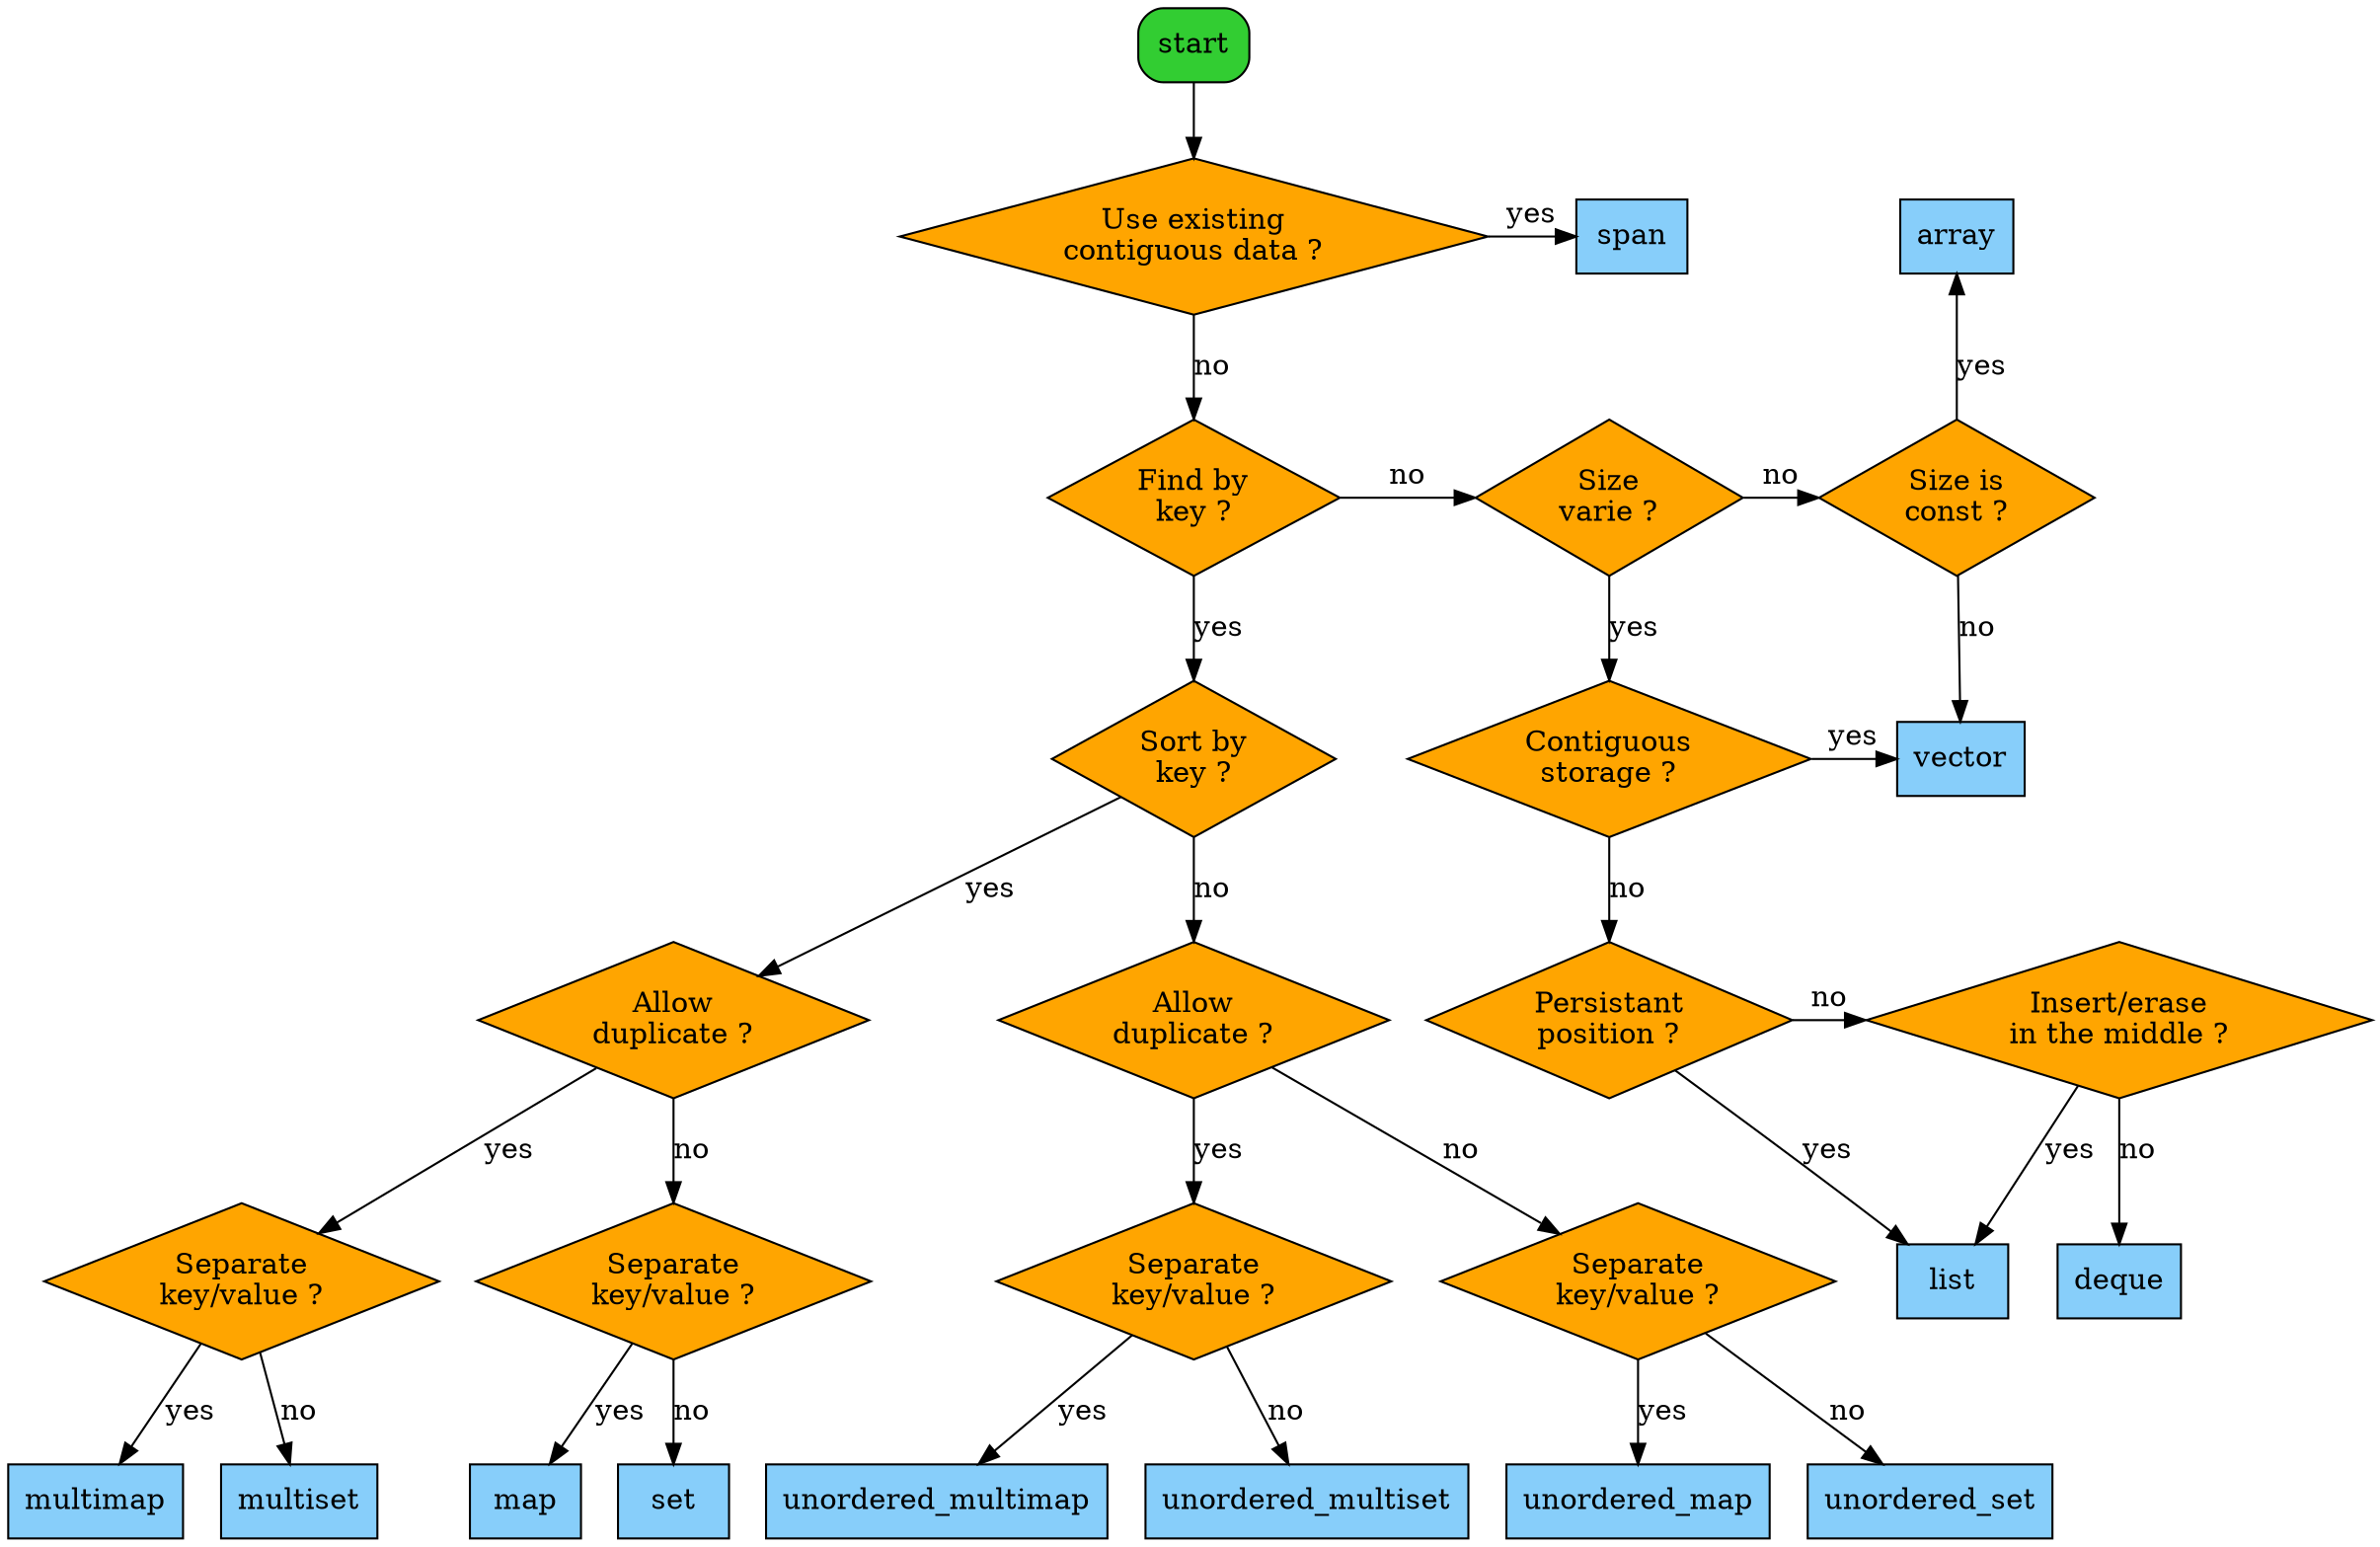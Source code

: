 digraph core {

    start[shape=box, style="rounded,filled", fillcolor=limegreen, group=g1, class=start];
    
    {rank = same; pea; span; array}
    pea[shape=diamond, label="Use existing\ncontiguous data ?", style=filled, fillcolor=orange, group=g1, class=if]
    
    fbk[shape=diamond, label="Find by\nkey ?", style=filled, fillcolor=orange, group=g1, class=if];
    
    sbk[shape=diamond, label="Sort by\nkey ?", style=filled, fillcolor=orange, group=g1, class=if];
    
    {rank = same; cs; vector; sbk;}
    cs[shape=diamond, label="Contiguous\nstorage ?", style=filled, fillcolor=orange, group=g2, class=if];
    
    {rank = same; pp; ieim;}
    pp[shape=diamond, label="Persistant\nposition ?", style=filled, fillcolor=orange, group=g2, class=if];
    
    {rank = same; fbk; sv; sc;}
    sv[shape=diamond, label="Size\nvarie ?", style=filled, fillcolor=orange, group=g2, class=if];
    sc[shape=diamond, label="Size is\nconst ?", style=filled, fillcolor=orange, class=if];
    
    {rank = same; ieim;}
    ieim[shape=diamond, label="Insert/erase\nin the middle ?", style=filled, fillcolor=orange, group=g2, class=if];
    
    //{rank = same; ad1; ad2; ieim;}
    ad1[shape=diamond, label="Allow\nduplicate ?", style=filled, fillcolor=orange, class=if];
    ad2[shape=diamond, label="Allow\nduplicate ?", style=filled, fillcolor=orange, group=g1, class=if];
    skv11[shape=diamond, label="Separate\nkey/value ?", style=filled, fillcolor=orange, class=if];
    skv12[shape=diamond, label="Separate\nkey/value ?", style=filled, fillcolor=orange, class=if];
    skv21[shape=diamond, label="Separate\nkey/value ?", style=filled, fillcolor=orange, class=if];
    skv22[shape=diamond, label="Separate\nkey/value ?", style=filled, fillcolor=orange, class=if];
    
    ad1 -> skv11[label="yes"];
    ad1 -> skv12[label="no"];
    ad2 -> skv21[label="yes"];
    ad2 -> skv22[label="no"];
    
    skv11 -> multimap[label="yes"];
    skv11 -> multiset[label="no"];
    skv12 -> map[label="yes"];
    skv12 -> set[label="no"];
    skv21 -> unordered_multimap[label="yes"];
    skv21 -> unordered_multiset[label="no"];
    skv22 -> unordered_map[label="yes"];
    skv22 -> unordered_set[label="no"];
    
    vector[shape=box, style=filled, fillcolor=lightskyblue, class=type];
    array[shape=box, style=filled, fillcolor=lightskyblue, class=type];
    list[shape=box, style=filled, fillcolor=lightskyblue, class=type];
    deque[shape=box, style=filled, fillcolor=lightskyblue, class=type];
    span[shape=box, style=filled, fillcolor=lightskyblue, class=type];
    map[shape=box, style=filled, fillcolor=lightskyblue, class=type];
    set[shape=box, style=filled, fillcolor=lightskyblue, class=type];
    multimap[shape=box, style=filled, fillcolor=lightskyblue, class=type];
    multiset[shape=box, style=filled, fillcolor=lightskyblue, class=type];
    unordered_map[shape=box, style=filled, fillcolor=lightskyblue, class=type];
    unordered_set[shape=box, style=filled, fillcolor=lightskyblue, class=type];
    unordered_multimap[shape=box, style=filled, fillcolor=lightskyblue, class=type];
    unordered_multiset[shape=box, style=filled, fillcolor=lightskyblue, class=type];
    
    start -> pea;
    
    pea -> span[label="yes"];
    pea -> fbk[label="no"];
    
    fbk -> sbk[label="yes"];
    fbk -> sv[label="no"];
    
    sv -> cs[label="yes"];
    sv -> sc[label="no"];
    
    cs -> vector[label="yes"];
    cs -> pp[label="no"];
    
    pp -> list[label="yes"];
    pp -> ieim[label="no"];
    
    ieim -> list[label="yes"];
    ieim -> deque[label="no"];
    
    sc -> array[label="yes"];
    sc -> vector[label="no"];
    
    sbk -> ad1[label="yes"];
    sbk -> ad2[label="no"];
}

